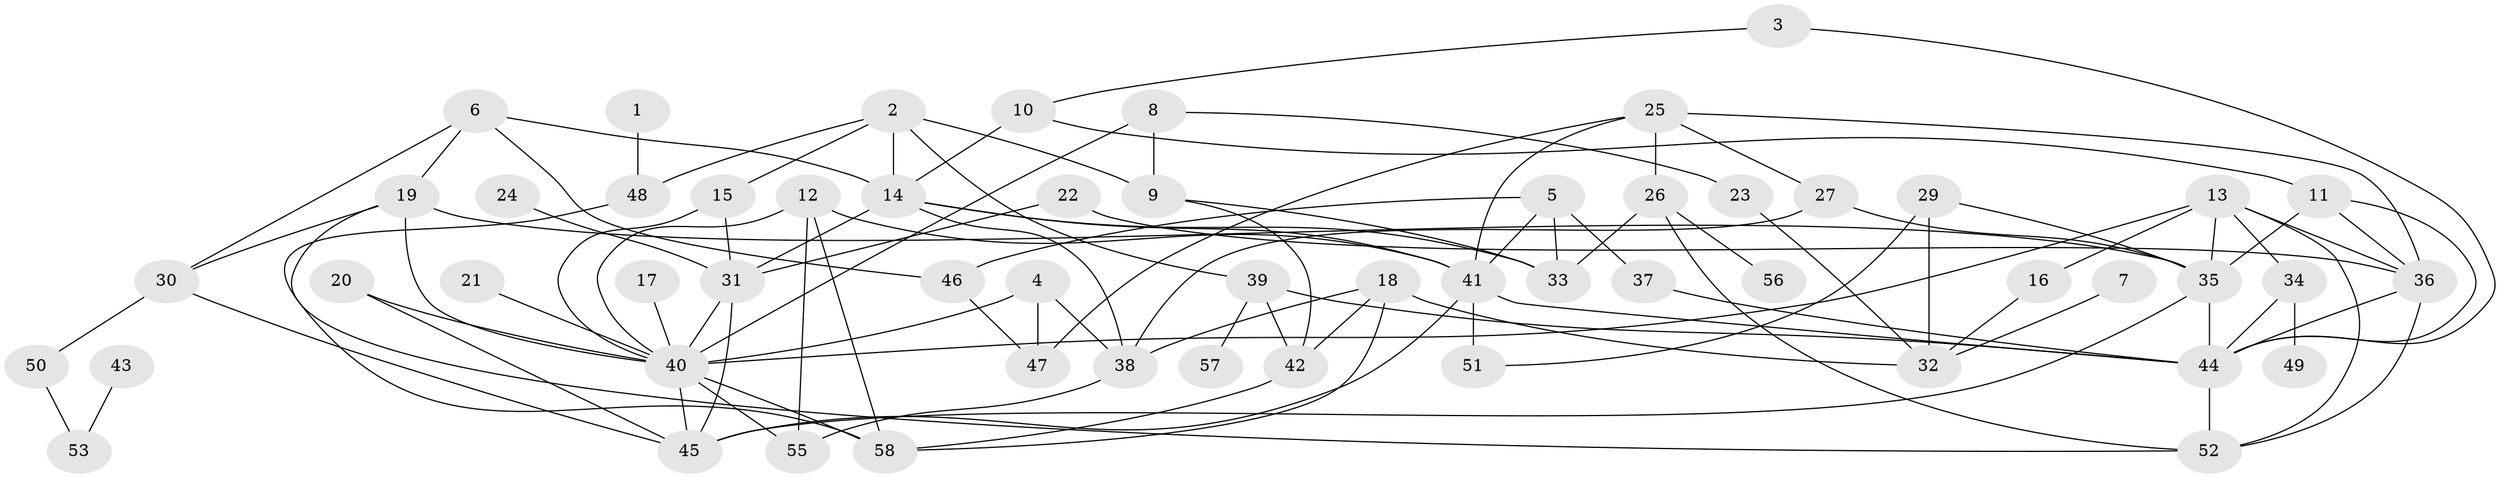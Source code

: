 // original degree distribution, {1: 0.1565217391304348, 5: 0.0782608695652174, 3: 0.26956521739130435, 4: 0.19130434782608696, 2: 0.25217391304347825, 6: 0.034782608695652174, 0: 0.017391304347826087}
// Generated by graph-tools (version 1.1) at 2025/25/03/09/25 03:25:18]
// undirected, 56 vertices, 103 edges
graph export_dot {
graph [start="1"]
  node [color=gray90,style=filled];
  1;
  2;
  3;
  4;
  5;
  6;
  7;
  8;
  9;
  10;
  11;
  12;
  13;
  14;
  15;
  16;
  17;
  18;
  19;
  20;
  21;
  22;
  23;
  24;
  25;
  26;
  27;
  29;
  30;
  31;
  32;
  33;
  34;
  35;
  36;
  37;
  38;
  39;
  40;
  41;
  42;
  43;
  44;
  45;
  46;
  47;
  48;
  49;
  50;
  51;
  52;
  53;
  55;
  56;
  57;
  58;
  1 -- 48 [weight=1.0];
  2 -- 9 [weight=1.0];
  2 -- 14 [weight=1.0];
  2 -- 15 [weight=1.0];
  2 -- 39 [weight=1.0];
  2 -- 48 [weight=1.0];
  3 -- 10 [weight=1.0];
  3 -- 44 [weight=1.0];
  4 -- 38 [weight=1.0];
  4 -- 40 [weight=1.0];
  4 -- 47 [weight=1.0];
  5 -- 33 [weight=1.0];
  5 -- 37 [weight=1.0];
  5 -- 41 [weight=1.0];
  5 -- 46 [weight=1.0];
  6 -- 14 [weight=1.0];
  6 -- 19 [weight=1.0];
  6 -- 30 [weight=1.0];
  6 -- 46 [weight=1.0];
  7 -- 32 [weight=1.0];
  8 -- 9 [weight=1.0];
  8 -- 23 [weight=1.0];
  8 -- 40 [weight=1.0];
  9 -- 33 [weight=1.0];
  9 -- 42 [weight=1.0];
  10 -- 11 [weight=1.0];
  10 -- 14 [weight=2.0];
  11 -- 35 [weight=1.0];
  11 -- 36 [weight=1.0];
  11 -- 44 [weight=1.0];
  12 -- 40 [weight=1.0];
  12 -- 41 [weight=1.0];
  12 -- 55 [weight=1.0];
  12 -- 58 [weight=1.0];
  13 -- 16 [weight=1.0];
  13 -- 34 [weight=1.0];
  13 -- 35 [weight=1.0];
  13 -- 36 [weight=1.0];
  13 -- 40 [weight=1.0];
  13 -- 52 [weight=1.0];
  14 -- 31 [weight=1.0];
  14 -- 33 [weight=1.0];
  14 -- 38 [weight=1.0];
  14 -- 41 [weight=1.0];
  15 -- 31 [weight=1.0];
  15 -- 40 [weight=1.0];
  16 -- 32 [weight=1.0];
  17 -- 40 [weight=1.0];
  18 -- 32 [weight=1.0];
  18 -- 38 [weight=1.0];
  18 -- 42 [weight=1.0];
  18 -- 58 [weight=1.0];
  19 -- 30 [weight=1.0];
  19 -- 35 [weight=1.0];
  19 -- 40 [weight=1.0];
  19 -- 52 [weight=1.0];
  20 -- 40 [weight=1.0];
  20 -- 45 [weight=1.0];
  21 -- 40 [weight=1.0];
  22 -- 31 [weight=1.0];
  22 -- 36 [weight=1.0];
  23 -- 32 [weight=1.0];
  24 -- 31 [weight=1.0];
  25 -- 26 [weight=1.0];
  25 -- 27 [weight=1.0];
  25 -- 36 [weight=1.0];
  25 -- 41 [weight=1.0];
  25 -- 47 [weight=1.0];
  26 -- 33 [weight=1.0];
  26 -- 52 [weight=1.0];
  26 -- 56 [weight=1.0];
  27 -- 35 [weight=1.0];
  27 -- 38 [weight=1.0];
  29 -- 32 [weight=1.0];
  29 -- 35 [weight=1.0];
  29 -- 51 [weight=1.0];
  30 -- 45 [weight=1.0];
  30 -- 50 [weight=1.0];
  31 -- 40 [weight=1.0];
  31 -- 45 [weight=1.0];
  34 -- 44 [weight=1.0];
  34 -- 49 [weight=1.0];
  35 -- 44 [weight=1.0];
  35 -- 45 [weight=1.0];
  36 -- 44 [weight=1.0];
  36 -- 52 [weight=1.0];
  37 -- 44 [weight=1.0];
  38 -- 55 [weight=1.0];
  39 -- 42 [weight=1.0];
  39 -- 44 [weight=1.0];
  39 -- 57 [weight=1.0];
  40 -- 45 [weight=1.0];
  40 -- 55 [weight=1.0];
  40 -- 58 [weight=2.0];
  41 -- 44 [weight=1.0];
  41 -- 45 [weight=1.0];
  41 -- 51 [weight=2.0];
  42 -- 58 [weight=1.0];
  43 -- 53 [weight=1.0];
  44 -- 52 [weight=1.0];
  46 -- 47 [weight=1.0];
  48 -- 58 [weight=1.0];
  50 -- 53 [weight=1.0];
}
